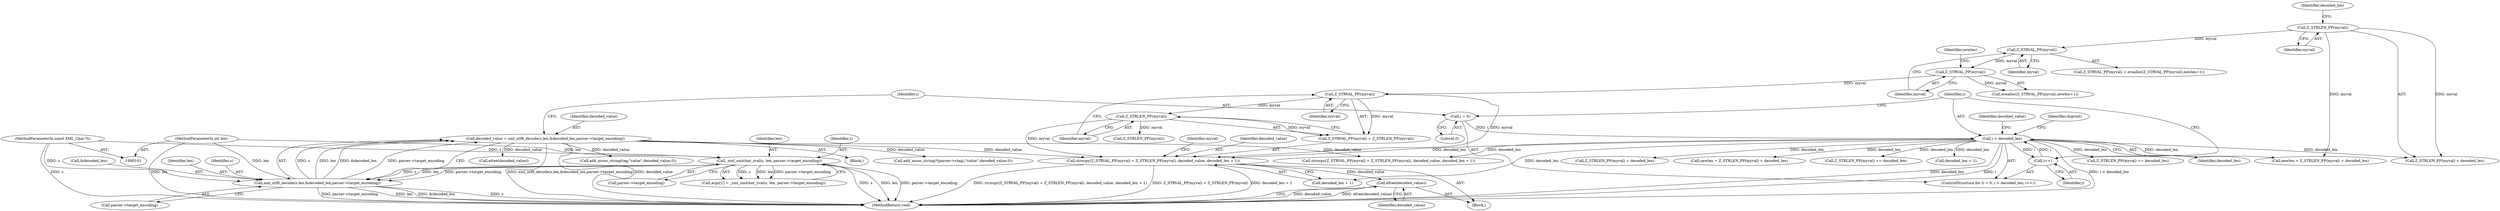 digraph "0_php_dccda88f27a084bcbbb30198ace12b4e7ae961cc_4@API" {
"1000253" [label="(Call,strncpy(Z_STRVAL_PP(myval) + Z_STRLEN_PP(myval), decoded_value, decoded_len + 1))"];
"1000255" [label="(Call,Z_STRVAL_PP(myval))"];
"1000248" [label="(Call,Z_STRVAL_PP(myval))"];
"1000245" [label="(Call,Z_STRVAL_PP(myval))"];
"1000241" [label="(Call,Z_STRLEN_PP(myval))"];
"1000257" [label="(Call,Z_STRLEN_PP(myval))"];
"1000169" [label="(Call,decoded_value = xml_utf8_decode(s,len,&decoded_len,parser->target_encoding))"];
"1000171" [label="(Call,xml_utf8_decode(s,len,&decoded_len,parser->target_encoding))"];
"1000134" [label="(Call,_xml_xmlchar_zval(s, len, parser->target_encoding))"];
"1000103" [label="(MethodParameterIn,const XML_Char *s)"];
"1000104" [label="(MethodParameterIn,int len)"];
"1000183" [label="(Call,i < decoded_len)"];
"1000186" [label="(Call,i++)"];
"1000180" [label="(Call,i = 0)"];
"1000267" [label="(Call,efree(decoded_value))"];
"1000182" [label="(Literal,0)"];
"1000242" [label="(Identifier,myval)"];
"1000243" [label="(Identifier,decoded_len)"];
"1000349" [label="(Call,newlen = Z_STRLEN_PP(myval) + decoded_len)"];
"1000374" [label="(Call,Z_STRLEN_PP(myval) += decoded_len)"];
"1000247" [label="(Call,erealloc(Z_STRVAL_PP(myval),newlen+1))"];
"1000258" [label="(Identifier,myval)"];
"1000267" [label="(Call,efree(decoded_value))"];
"1000246" [label="(Identifier,myval)"];
"1000191" [label="(Identifier,decoded_value)"];
"1000257" [label="(Call,Z_STRLEN_PP(myval))"];
"1000186" [label="(Call,i++)"];
"1000424" [label="(Call,add_assoc_string(tag,\"value\",decoded_value,0))"];
"1000130" [label="(Call,args[1] = _xml_xmlchar_zval(s, len, parser->target_encoding))"];
"1000256" [label="(Identifier,myval)"];
"1000137" [label="(Call,parser->target_encoding)"];
"1000371" [label="(Call,decoded_len + 1)"];
"1000249" [label="(Identifier,myval)"];
"1000180" [label="(Call,i = 0)"];
"1000104" [label="(MethodParameterIn,int len)"];
"1000248" [label="(Call,Z_STRVAL_PP(myval))"];
"1000171" [label="(Call,xml_utf8_decode(s,len,&decoded_len,parser->target_encoding))"];
"1000251" [label="(Identifier,newlen)"];
"1000184" [label="(Identifier,i)"];
"1000161" [label="(Block,)"];
"1000271" [label="(Call,add_assoc_string(*(parser->ctag),\"value\",decoded_value,0))"];
"1000465" [label="(MethodReturn,void)"];
"1000136" [label="(Identifier,len)"];
"1000135" [label="(Identifier,s)"];
"1000169" [label="(Call,decoded_value = xml_utf8_decode(s,len,&decoded_len,parser->target_encoding))"];
"1000264" [label="(Call,Z_STRLEN_PP(myval))"];
"1000183" [label="(Call,i < decoded_len)"];
"1000245" [label="(Call,Z_STRVAL_PP(myval))"];
"1000240" [label="(Call,Z_STRLEN_PP(myval) + decoded_len)"];
"1000187" [label="(Identifier,i)"];
"1000265" [label="(Identifier,myval)"];
"1000255" [label="(Call,Z_STRVAL_PP(myval))"];
"1000103" [label="(MethodParameterIn,const XML_Char *s)"];
"1000244" [label="(Call,Z_STRVAL_PP(myval) = erealloc(Z_STRVAL_PP(myval),newlen+1))"];
"1000241" [label="(Call,Z_STRLEN_PP(myval))"];
"1000253" [label="(Call,strncpy(Z_STRVAL_PP(myval) + Z_STRLEN_PP(myval), decoded_value, decoded_len + 1))"];
"1000238" [label="(Call,newlen = Z_STRLEN_PP(myval) + decoded_len)"];
"1000268" [label="(Identifier,decoded_value)"];
"1000179" [label="(ControlStructure,for (i = 0; i < decoded_len; i++))"];
"1000263" [label="(Call,Z_STRLEN_PP(myval) += decoded_len)"];
"1000463" [label="(Call,efree(decoded_value))"];
"1000176" [label="(Call,parser->target_encoding)"];
"1000134" [label="(Call,_xml_xmlchar_zval(s, len, parser->target_encoding))"];
"1000170" [label="(Identifier,decoded_value)"];
"1000260" [label="(Call,decoded_len + 1)"];
"1000174" [label="(Call,&decoded_len)"];
"1000173" [label="(Identifier,len)"];
"1000209" [label="(Identifier,doprint)"];
"1000259" [label="(Identifier,decoded_value)"];
"1000172" [label="(Identifier,s)"];
"1000185" [label="(Identifier,decoded_len)"];
"1000236" [label="(Block,)"];
"1000351" [label="(Call,Z_STRLEN_PP(myval) + decoded_len)"];
"1000181" [label="(Identifier,i)"];
"1000364" [label="(Call,strncpy(Z_STRVAL_PP(myval) + Z_STRLEN_PP(myval), decoded_value, decoded_len + 1))"];
"1000254" [label="(Call,Z_STRVAL_PP(myval) + Z_STRLEN_PP(myval))"];
"1000253" -> "1000236"  [label="AST: "];
"1000253" -> "1000260"  [label="CFG: "];
"1000254" -> "1000253"  [label="AST: "];
"1000259" -> "1000253"  [label="AST: "];
"1000260" -> "1000253"  [label="AST: "];
"1000265" -> "1000253"  [label="CFG: "];
"1000253" -> "1000465"  [label="DDG: decoded_len + 1"];
"1000253" -> "1000465"  [label="DDG: strncpy(Z_STRVAL_PP(myval) + Z_STRLEN_PP(myval), decoded_value, decoded_len + 1)"];
"1000253" -> "1000465"  [label="DDG: Z_STRVAL_PP(myval) + Z_STRLEN_PP(myval)"];
"1000255" -> "1000253"  [label="DDG: myval"];
"1000257" -> "1000253"  [label="DDG: myval"];
"1000169" -> "1000253"  [label="DDG: decoded_value"];
"1000183" -> "1000253"  [label="DDG: decoded_len"];
"1000253" -> "1000267"  [label="DDG: decoded_value"];
"1000255" -> "1000254"  [label="AST: "];
"1000255" -> "1000256"  [label="CFG: "];
"1000256" -> "1000255"  [label="AST: "];
"1000258" -> "1000255"  [label="CFG: "];
"1000255" -> "1000254"  [label="DDG: myval"];
"1000248" -> "1000255"  [label="DDG: myval"];
"1000255" -> "1000257"  [label="DDG: myval"];
"1000248" -> "1000247"  [label="AST: "];
"1000248" -> "1000249"  [label="CFG: "];
"1000249" -> "1000248"  [label="AST: "];
"1000251" -> "1000248"  [label="CFG: "];
"1000248" -> "1000247"  [label="DDG: myval"];
"1000245" -> "1000248"  [label="DDG: myval"];
"1000245" -> "1000244"  [label="AST: "];
"1000245" -> "1000246"  [label="CFG: "];
"1000246" -> "1000245"  [label="AST: "];
"1000249" -> "1000245"  [label="CFG: "];
"1000241" -> "1000245"  [label="DDG: myval"];
"1000241" -> "1000240"  [label="AST: "];
"1000241" -> "1000242"  [label="CFG: "];
"1000242" -> "1000241"  [label="AST: "];
"1000243" -> "1000241"  [label="CFG: "];
"1000241" -> "1000238"  [label="DDG: myval"];
"1000241" -> "1000240"  [label="DDG: myval"];
"1000257" -> "1000254"  [label="AST: "];
"1000257" -> "1000258"  [label="CFG: "];
"1000258" -> "1000257"  [label="AST: "];
"1000254" -> "1000257"  [label="CFG: "];
"1000257" -> "1000254"  [label="DDG: myval"];
"1000257" -> "1000264"  [label="DDG: myval"];
"1000169" -> "1000161"  [label="AST: "];
"1000169" -> "1000171"  [label="CFG: "];
"1000170" -> "1000169"  [label="AST: "];
"1000171" -> "1000169"  [label="AST: "];
"1000181" -> "1000169"  [label="CFG: "];
"1000169" -> "1000465"  [label="DDG: xml_utf8_decode(s,len,&decoded_len,parser->target_encoding)"];
"1000169" -> "1000465"  [label="DDG: decoded_value"];
"1000171" -> "1000169"  [label="DDG: s"];
"1000171" -> "1000169"  [label="DDG: len"];
"1000171" -> "1000169"  [label="DDG: &decoded_len"];
"1000171" -> "1000169"  [label="DDG: parser->target_encoding"];
"1000169" -> "1000271"  [label="DDG: decoded_value"];
"1000169" -> "1000364"  [label="DDG: decoded_value"];
"1000169" -> "1000424"  [label="DDG: decoded_value"];
"1000169" -> "1000463"  [label="DDG: decoded_value"];
"1000171" -> "1000176"  [label="CFG: "];
"1000172" -> "1000171"  [label="AST: "];
"1000173" -> "1000171"  [label="AST: "];
"1000174" -> "1000171"  [label="AST: "];
"1000176" -> "1000171"  [label="AST: "];
"1000171" -> "1000465"  [label="DDG: s"];
"1000171" -> "1000465"  [label="DDG: parser->target_encoding"];
"1000171" -> "1000465"  [label="DDG: len"];
"1000171" -> "1000465"  [label="DDG: &decoded_len"];
"1000134" -> "1000171"  [label="DDG: s"];
"1000134" -> "1000171"  [label="DDG: len"];
"1000134" -> "1000171"  [label="DDG: parser->target_encoding"];
"1000103" -> "1000171"  [label="DDG: s"];
"1000104" -> "1000171"  [label="DDG: len"];
"1000134" -> "1000130"  [label="AST: "];
"1000134" -> "1000137"  [label="CFG: "];
"1000135" -> "1000134"  [label="AST: "];
"1000136" -> "1000134"  [label="AST: "];
"1000137" -> "1000134"  [label="AST: "];
"1000130" -> "1000134"  [label="CFG: "];
"1000134" -> "1000465"  [label="DDG: s"];
"1000134" -> "1000465"  [label="DDG: len"];
"1000134" -> "1000465"  [label="DDG: parser->target_encoding"];
"1000134" -> "1000130"  [label="DDG: s"];
"1000134" -> "1000130"  [label="DDG: len"];
"1000134" -> "1000130"  [label="DDG: parser->target_encoding"];
"1000103" -> "1000134"  [label="DDG: s"];
"1000104" -> "1000134"  [label="DDG: len"];
"1000103" -> "1000101"  [label="AST: "];
"1000103" -> "1000465"  [label="DDG: s"];
"1000104" -> "1000101"  [label="AST: "];
"1000104" -> "1000465"  [label="DDG: len"];
"1000183" -> "1000179"  [label="AST: "];
"1000183" -> "1000185"  [label="CFG: "];
"1000184" -> "1000183"  [label="AST: "];
"1000185" -> "1000183"  [label="AST: "];
"1000191" -> "1000183"  [label="CFG: "];
"1000209" -> "1000183"  [label="CFG: "];
"1000183" -> "1000465"  [label="DDG: decoded_len"];
"1000183" -> "1000465"  [label="DDG: i"];
"1000183" -> "1000465"  [label="DDG: i < decoded_len"];
"1000186" -> "1000183"  [label="DDG: i"];
"1000180" -> "1000183"  [label="DDG: i"];
"1000183" -> "1000186"  [label="DDG: i"];
"1000183" -> "1000238"  [label="DDG: decoded_len"];
"1000183" -> "1000240"  [label="DDG: decoded_len"];
"1000183" -> "1000260"  [label="DDG: decoded_len"];
"1000183" -> "1000263"  [label="DDG: decoded_len"];
"1000183" -> "1000349"  [label="DDG: decoded_len"];
"1000183" -> "1000351"  [label="DDG: decoded_len"];
"1000183" -> "1000364"  [label="DDG: decoded_len"];
"1000183" -> "1000371"  [label="DDG: decoded_len"];
"1000183" -> "1000374"  [label="DDG: decoded_len"];
"1000186" -> "1000179"  [label="AST: "];
"1000186" -> "1000187"  [label="CFG: "];
"1000187" -> "1000186"  [label="AST: "];
"1000184" -> "1000186"  [label="CFG: "];
"1000180" -> "1000179"  [label="AST: "];
"1000180" -> "1000182"  [label="CFG: "];
"1000181" -> "1000180"  [label="AST: "];
"1000182" -> "1000180"  [label="AST: "];
"1000184" -> "1000180"  [label="CFG: "];
"1000267" -> "1000236"  [label="AST: "];
"1000267" -> "1000268"  [label="CFG: "];
"1000268" -> "1000267"  [label="AST: "];
"1000465" -> "1000267"  [label="CFG: "];
"1000267" -> "1000465"  [label="DDG: decoded_value"];
"1000267" -> "1000465"  [label="DDG: efree(decoded_value)"];
}
